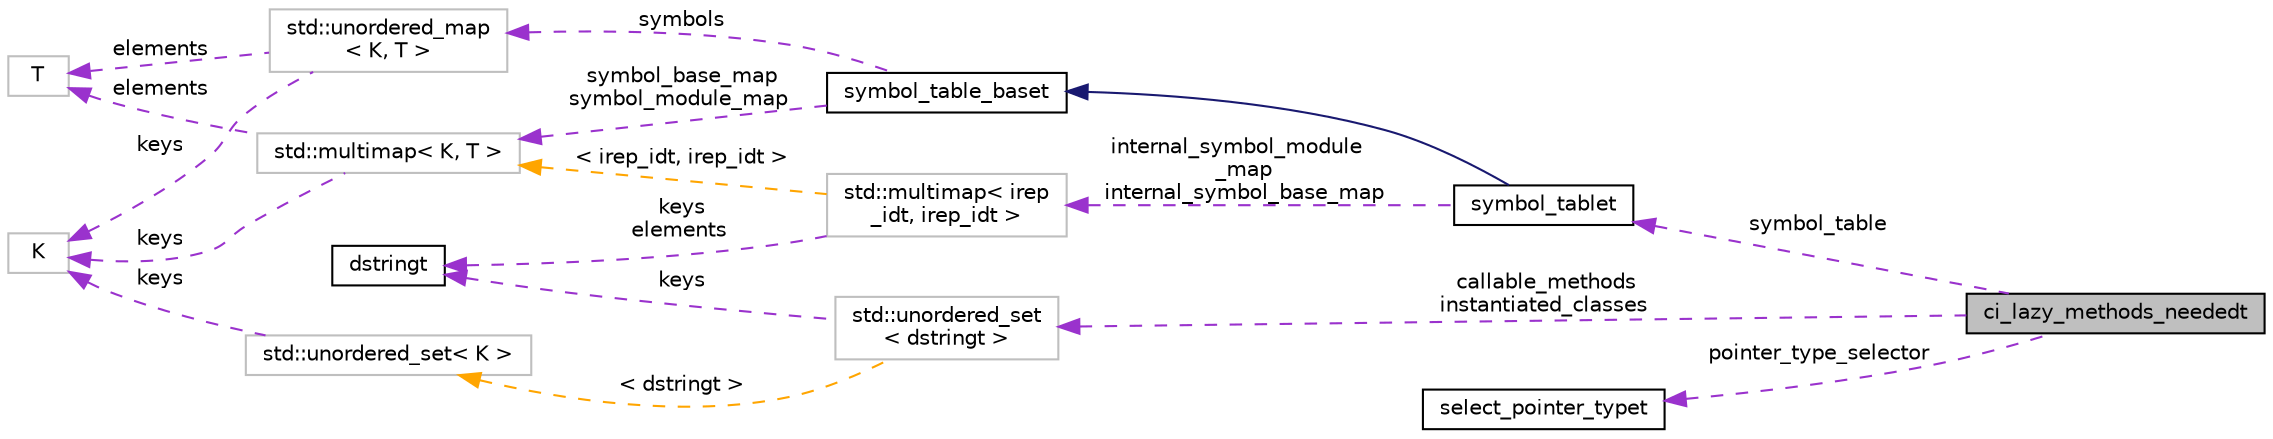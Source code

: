 digraph "ci_lazy_methods_neededt"
{
 // LATEX_PDF_SIZE
  bgcolor="transparent";
  edge [fontname="Helvetica",fontsize="10",labelfontname="Helvetica",labelfontsize="10"];
  node [fontname="Helvetica",fontsize="10",shape=record];
  rankdir="LR";
  Node1 [label="ci_lazy_methods_neededt",height=0.2,width=0.4,color="black", fillcolor="grey75", style="filled", fontcolor="black",tooltip=" "];
  Node2 -> Node1 [dir="back",color="darkorchid3",fontsize="10",style="dashed",label=" callable_methods\ninstantiated_classes" ,fontname="Helvetica"];
  Node2 [label="std::unordered_set\l\< dstringt \>",height=0.2,width=0.4,color="grey75",tooltip=" "];
  Node3 -> Node2 [dir="back",color="darkorchid3",fontsize="10",style="dashed",label=" keys" ,fontname="Helvetica"];
  Node3 [label="dstringt",height=0.2,width=0.4,color="black",URL="$classdstringt.html",tooltip="dstringt has one field, an unsigned integer no which is an index into a static table of strings."];
  Node4 -> Node2 [dir="back",color="orange",fontsize="10",style="dashed",label=" \< dstringt \>" ,fontname="Helvetica"];
  Node4 [label="std::unordered_set\< K \>",height=0.2,width=0.4,color="grey75",tooltip="STL class."];
  Node5 -> Node4 [dir="back",color="darkorchid3",fontsize="10",style="dashed",label=" keys" ,fontname="Helvetica"];
  Node5 [label="K",height=0.2,width=0.4,color="grey75",tooltip=" "];
  Node6 -> Node1 [dir="back",color="darkorchid3",fontsize="10",style="dashed",label=" symbol_table" ,fontname="Helvetica"];
  Node6 [label="symbol_tablet",height=0.2,width=0.4,color="black",URL="$classsymbol__tablet.html",tooltip="The symbol table."];
  Node7 -> Node6 [dir="back",color="midnightblue",fontsize="10",style="solid",fontname="Helvetica"];
  Node7 [label="symbol_table_baset",height=0.2,width=0.4,color="black",URL="$classsymbol__table__baset.html",tooltip="The symbol table base class interface."];
  Node8 -> Node7 [dir="back",color="darkorchid3",fontsize="10",style="dashed",label=" symbol_base_map\nsymbol_module_map" ,fontname="Helvetica"];
  Node8 [label="std::multimap\< K, T \>",height=0.2,width=0.4,color="grey75",tooltip="STL class."];
  Node5 -> Node8 [dir="back",color="darkorchid3",fontsize="10",style="dashed",label=" keys" ,fontname="Helvetica"];
  Node9 -> Node8 [dir="back",color="darkorchid3",fontsize="10",style="dashed",label=" elements" ,fontname="Helvetica"];
  Node9 [label="T",height=0.2,width=0.4,color="grey75",tooltip=" "];
  Node10 -> Node7 [dir="back",color="darkorchid3",fontsize="10",style="dashed",label=" symbols" ,fontname="Helvetica"];
  Node10 [label="std::unordered_map\l\< K, T \>",height=0.2,width=0.4,color="grey75",tooltip="STL class."];
  Node5 -> Node10 [dir="back",color="darkorchid3",fontsize="10",style="dashed",label=" keys" ,fontname="Helvetica"];
  Node9 -> Node10 [dir="back",color="darkorchid3",fontsize="10",style="dashed",label=" elements" ,fontname="Helvetica"];
  Node11 -> Node6 [dir="back",color="darkorchid3",fontsize="10",style="dashed",label=" internal_symbol_module\l_map\ninternal_symbol_base_map" ,fontname="Helvetica"];
  Node11 [label="std::multimap\< irep\l_idt, irep_idt \>",height=0.2,width=0.4,color="grey75",tooltip=" "];
  Node3 -> Node11 [dir="back",color="darkorchid3",fontsize="10",style="dashed",label=" keys\nelements" ,fontname="Helvetica"];
  Node8 -> Node11 [dir="back",color="orange",fontsize="10",style="dashed",label=" \< irep_idt, irep_idt \>" ,fontname="Helvetica"];
  Node12 -> Node1 [dir="back",color="darkorchid3",fontsize="10",style="dashed",label=" pointer_type_selector" ,fontname="Helvetica"];
  Node12 [label="select_pointer_typet",height=0.2,width=0.4,color="black",URL="$classselect__pointer__typet.html",tooltip=" "];
}
